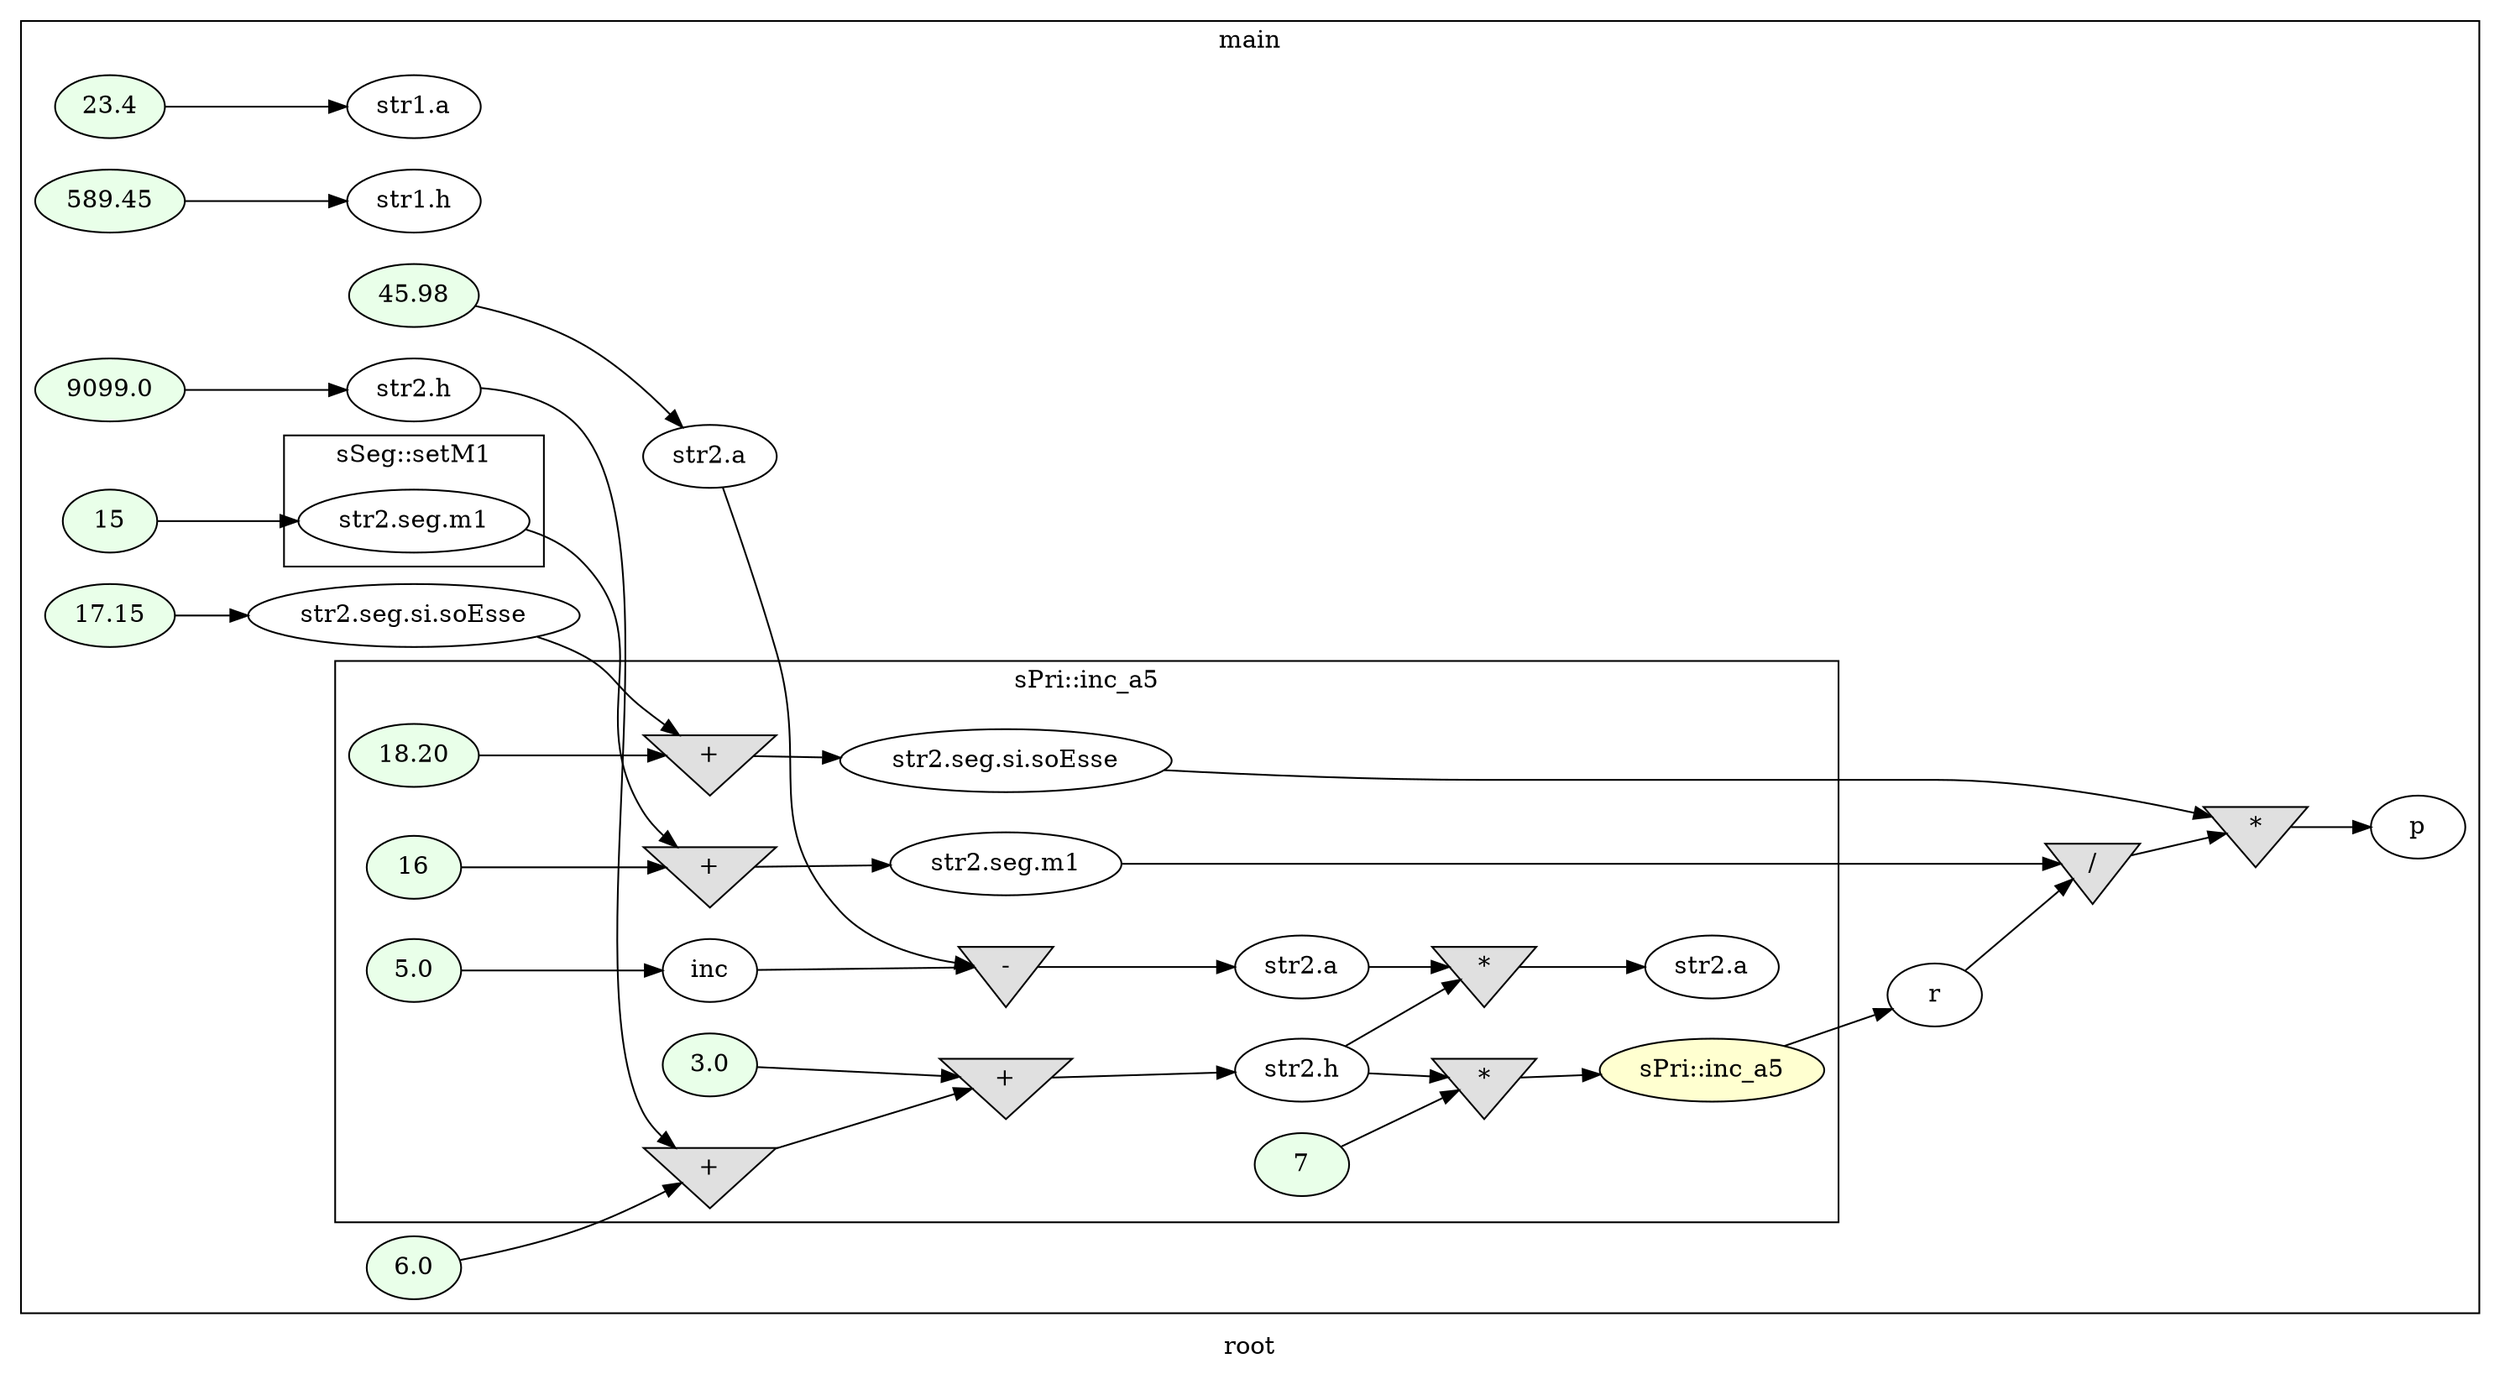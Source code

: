 digraph G
{
rankdir=LR;
label = "root";
subgraph cluster_1 {
label = "main";
parent = "G";
startinglines = "27_40_40";
	node_000011 [ label = "23.4", style=filled, fillcolor="#E9FFE9", startinglines=43 ]
	node_000012 [ label = "str1.a", startingline=43 ]
	node_000013 [ label = "589.45", style=filled, fillcolor="#E9FFE9", startinglines=44 ]
	node_000014 [ label = "str1.h", startingline=44 ]
	node_000015 [ label = "45.98", style=filled, fillcolor="#E9FFE9", startinglines=46 ]
	node_000016 [ label = "str2.a", startingline=46 ]
	node_000017 [ label = "9099.0", style=filled, fillcolor="#E9FFE9", startinglines=47 ]
	node_000018 [ label = "str2.h", startingline=47 ]
	node_000019 [ label = "15", style=filled, fillcolor="#E9FFE9", startinglines=49 ]
	node_000021 [ label = "17.15", style=filled, fillcolor="#E9FFE9", startinglines=50 ]
	node_000022 [ label = "str2.seg.si.soEsse", startingline=50 ]
	node_000023 [ label = "6.0", style=filled, fillcolor="#E9FFE9", startinglines=52 ]
	node_000043 [ label = "r", startingline=36 ]
	node_000044 [ label = "/", shape=invtriangle, style=filled, fillcolor="#E0E0E0", startinglines=54 ]
	node_000045 [ label = "*", shape=invtriangle, style=filled, fillcolor="#E0E0E0", startinglines=54 ]
	node_000046 [ label = "p", startingline=54 ]
subgraph cluster_2 {
label = "sSeg::setM1";
parent = "cluster_1";
startinglines = "46_47_49";
	node_000020 [ label = "str2.seg.m1", startingline=17 ]
}
subgraph cluster_3 {
label = "sPri::inc_a5";
parent = "cluster_1";
startinglines = "17_50_52";
	node_000024 [ label = "5.0", style=filled, fillcolor="#E9FFE9", startinglines=30 ]
	node_000025 [ label = "inc", startingline=30 ]
	node_000026 [ label = "-", shape=invtriangle, style=filled, fillcolor="#E0E0E0", startinglines=31 ]
	node_000027 [ label = "str2.a", startingline=31 ]
	node_000028 [ label = "+", shape=invtriangle, style=filled, fillcolor="#E0E0E0", startinglines=32 ]
	node_000029 [ label = "3.0", style=filled, fillcolor="#E9FFE9", startinglines=32 ]
	node_000030 [ label = "+", shape=invtriangle, style=filled, fillcolor="#E0E0E0", startinglines=32 ]
	node_000031 [ label = "str2.h", startingline=32 ]
	node_000032 [ label = "*", shape=invtriangle, style=filled, fillcolor="#E0E0E0", startinglines=33 ]
	node_000033 [ label = "str2.a", startingline=33 ]
	node_000034 [ label = "16", style=filled, fillcolor="#E9FFE9", startinglines=34 ]
	node_000035 [ label = "+", shape=invtriangle, style=filled, fillcolor="#E0E0E0", startinglines=34 ]
	node_000036 [ label = "str2.seg.m1", startingline=34 ]
	node_000037 [ label = "18.20", style=filled, fillcolor="#E9FFE9", startinglines=35 ]
	node_000038 [ label = "+", shape=invtriangle, style=filled, fillcolor="#E0E0E0", startinglines=35 ]
	node_000039 [ label = "str2.seg.si.soEsse", startingline=35 ]
	node_000040 [ label = "7", style=filled, fillcolor="#E9FFE9", startinglines=36 ]
	node_000041 [ label = "*", shape=invtriangle, style=filled, fillcolor="#E0E0E0", startinglines=36 ]
	node_000042 [ label = "sPri::inc_a5", style=filled, fillcolor="#FFFFD0", startinglines=36 ]
}
}
	node_000011 -> node_000012
	node_000013 -> node_000014
	node_000015 -> node_000016
	node_000016 -> node_000026
	node_000017 -> node_000018
	node_000018 -> node_000028
	node_000019 -> node_000020
	node_000021 -> node_000022
	node_000022 -> node_000038
	node_000023 -> node_000028
	node_000043 -> node_000044
	node_000044 -> node_000045
	node_000045 -> node_000046
	node_000020 -> node_000035
	node_000024 -> node_000025
	node_000025 -> node_000026
	node_000026 -> node_000027
	node_000027 -> node_000032
	node_000028 -> node_000030
	node_000029 -> node_000030
	node_000030 -> node_000031
	node_000031 -> node_000032
	node_000031 -> node_000041
	node_000032 -> node_000033
	node_000034 -> node_000035
	node_000035 -> node_000036
	node_000036 -> node_000044
	node_000037 -> node_000038
	node_000038 -> node_000039
	node_000039 -> node_000045
	node_000040 -> node_000041
	node_000041 -> node_000042
	node_000042 -> node_000043
}
